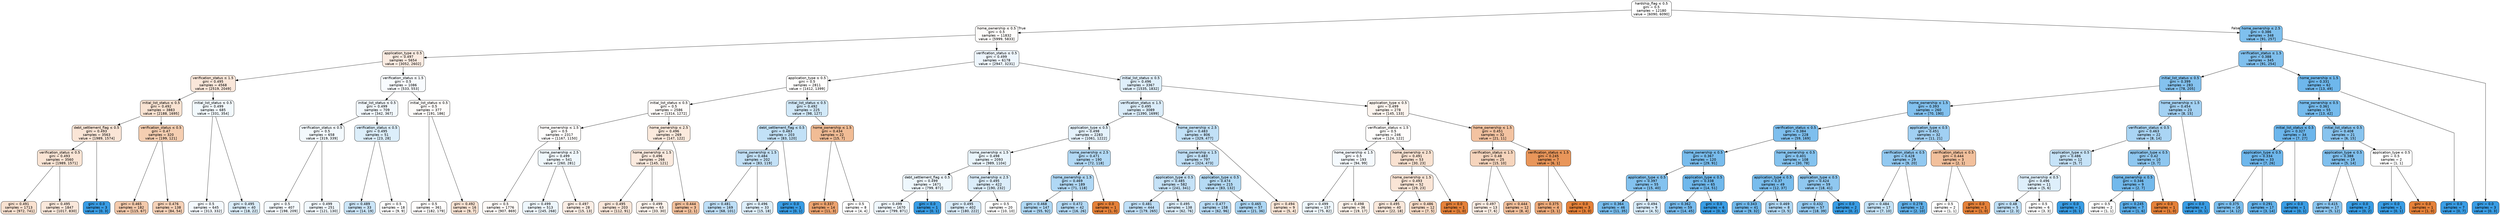 digraph Tree {
node [shape=box, style="filled, rounded", color="black", fontname="helvetica"] ;
graph [ranksep=equally, splines=polyline] ;
edge [fontname="helvetica"] ;
0 [label=<hardship_flag &le; 0.5<br/>gini = 0.5<br/>samples = 12180<br/>value = [6090, 6090]>, fillcolor="#ffffff"] ;
1 [label=<home_ownership &le; 0.5<br/>gini = 0.5<br/>samples = 11832<br/>value = [5999, 5833]>, fillcolor="#fefcfa"] ;
0 -> 1 [labeldistance=2.5, labelangle=45, headlabel="True"] ;
2 [label=<application_type &le; 0.5<br/>gini = 0.497<br/>samples = 5654<br/>value = [3052, 2602]>, fillcolor="#fbece2"] ;
1 -> 2 ;
3 [label=<verification_status &le; 1.5<br/>gini = 0.495<br/>samples = 4568<br/>value = [2519, 2049]>, fillcolor="#fae7da"] ;
2 -> 3 ;
4 [label=<initial_list_status &le; 0.5<br/>gini = 0.492<br/>samples = 3883<br/>value = [2188, 1695]>, fillcolor="#f9e3d2"] ;
3 -> 4 ;
5 [label=<debt_settlement_flag &le; 0.5<br/>gini = 0.493<br/>samples = 3563<br/>value = [1989, 1574]>, fillcolor="#fae5d6"] ;
4 -> 5 ;
6 [label=<verification_status &le; 0.5<br/>gini = 0.493<br/>samples = 3560<br/>value = [1989, 1571]>, fillcolor="#fae5d5"] ;
5 -> 6 ;
7 [label=<gini = 0.491<br/>samples = 1713<br/>value = [972, 741]>, fillcolor="#f9e1d0"] ;
6 -> 7 ;
8 [label=<gini = 0.495<br/>samples = 1847<br/>value = [1017, 830]>, fillcolor="#fae8db"] ;
6 -> 8 ;
9 [label=<gini = 0.0<br/>samples = 3<br/>value = [0, 3]>, fillcolor="#399de5"] ;
5 -> 9 ;
10 [label=<verification_status &le; 0.5<br/>gini = 0.47<br/>samples = 320<br/>value = [199, 121]>, fillcolor="#f5ceb1"] ;
4 -> 10 ;
11 [label=<gini = 0.465<br/>samples = 182<br/>value = [115, 67]>, fillcolor="#f4caac"] ;
10 -> 11 ;
12 [label=<gini = 0.476<br/>samples = 138<br/>value = [84, 54]>, fillcolor="#f6d2b8"] ;
10 -> 12 ;
13 [label=<initial_list_status &le; 0.5<br/>gini = 0.499<br/>samples = 685<br/>value = [331, 354]>, fillcolor="#f2f9fd"] ;
3 -> 13 ;
14 [label=<gini = 0.5<br/>samples = 645<br/>value = [313, 332]>, fillcolor="#f4f9fe"] ;
13 -> 14 ;
15 [label=<gini = 0.495<br/>samples = 40<br/>value = [18, 22]>, fillcolor="#dbedfa"] ;
13 -> 15 ;
16 [label=<verification_status &le; 1.5<br/>gini = 0.5<br/>samples = 1086<br/>value = [533, 553]>, fillcolor="#f8fbfe"] ;
2 -> 16 ;
17 [label=<initial_list_status &le; 0.5<br/>gini = 0.499<br/>samples = 709<br/>value = [342, 367]>, fillcolor="#f2f8fd"] ;
16 -> 17 ;
18 [label=<verification_status &le; 0.5<br/>gini = 0.5<br/>samples = 658<br/>value = [319, 339]>, fillcolor="#f3f9fd"] ;
17 -> 18 ;
19 [label=<gini = 0.5<br/>samples = 407<br/>value = [198, 209]>, fillcolor="#f5fafe"] ;
18 -> 19 ;
20 [label=<gini = 0.499<br/>samples = 251<br/>value = [121, 130]>, fillcolor="#f1f8fd"] ;
18 -> 20 ;
21 [label=<verification_status &le; 0.5<br/>gini = 0.495<br/>samples = 51<br/>value = [23, 28]>, fillcolor="#dceefa"] ;
17 -> 21 ;
22 [label=<gini = 0.489<br/>samples = 33<br/>value = [14, 19]>, fillcolor="#cbe5f8"] ;
21 -> 22 ;
23 [label=<gini = 0.5<br/>samples = 18<br/>value = [9, 9]>, fillcolor="#ffffff"] ;
21 -> 23 ;
24 [label=<initial_list_status &le; 0.5<br/>gini = 0.5<br/>samples = 377<br/>value = [191, 186]>, fillcolor="#fefcfa"] ;
16 -> 24 ;
25 [label=<gini = 0.5<br/>samples = 361<br/>value = [182, 179]>, fillcolor="#fffdfc"] ;
24 -> 25 ;
26 [label=<gini = 0.492<br/>samples = 16<br/>value = [9, 7]>, fillcolor="#f9e3d3"] ;
24 -> 26 ;
27 [label=<verification_status &le; 0.5<br/>gini = 0.499<br/>samples = 6178<br/>value = [2947, 3231]>, fillcolor="#eef6fd"] ;
1 -> 27 ;
28 [label=<application_type &le; 0.5<br/>gini = 0.5<br/>samples = 2811<br/>value = [1412, 1399]>, fillcolor="#fffefd"] ;
27 -> 28 ;
29 [label=<initial_list_status &le; 0.5<br/>gini = 0.5<br/>samples = 2586<br/>value = [1314, 1272]>, fillcolor="#fefbf9"] ;
28 -> 29 ;
30 [label=<home_ownership &le; 1.5<br/>gini = 0.5<br/>samples = 2317<br/>value = [1167, 1150]>, fillcolor="#fffdfc"] ;
29 -> 30 ;
31 [label=<gini = 0.5<br/>samples = 1776<br/>value = [907, 869]>, fillcolor="#fefaf7"] ;
30 -> 31 ;
32 [label=<home_ownership &le; 2.5<br/>gini = 0.499<br/>samples = 541<br/>value = [260, 281]>, fillcolor="#f0f8fd"] ;
30 -> 32 ;
33 [label=<gini = 0.499<br/>samples = 513<br/>value = [245, 268]>, fillcolor="#eef7fd"] ;
32 -> 33 ;
34 [label=<gini = 0.497<br/>samples = 28<br/>value = [15, 13]>, fillcolor="#fceee5"] ;
32 -> 34 ;
35 [label=<home_ownership &le; 2.5<br/>gini = 0.496<br/>samples = 269<br/>value = [147, 122]>, fillcolor="#fbeadd"] ;
29 -> 35 ;
36 [label=<home_ownership &le; 1.5<br/>gini = 0.496<br/>samples = 266<br/>value = [145, 121]>, fillcolor="#fbeade"] ;
35 -> 36 ;
37 [label=<gini = 0.495<br/>samples = 203<br/>value = [112, 91]>, fillcolor="#fae7da"] ;
36 -> 37 ;
38 [label=<gini = 0.499<br/>samples = 63<br/>value = [33, 30]>, fillcolor="#fdf4ed"] ;
36 -> 38 ;
39 [label=<gini = 0.444<br/>samples = 3<br/>value = [2, 1]>, fillcolor="#f2c09c"] ;
35 -> 39 ;
40 [label=<initial_list_status &le; 0.5<br/>gini = 0.492<br/>samples = 225<br/>value = [98, 127]>, fillcolor="#d2e9f9"] ;
28 -> 40 ;
41 [label=<debt_settlement_flag &le; 0.5<br/>gini = 0.483<br/>samples = 203<br/>value = [83, 120]>, fillcolor="#c2e1f7"] ;
40 -> 41 ;
42 [label=<home_ownership &le; 1.5<br/>gini = 0.484<br/>samples = 202<br/>value = [83, 119]>, fillcolor="#c3e1f7"] ;
41 -> 42 ;
43 [label=<gini = 0.481<br/>samples = 169<br/>value = [68, 101]>, fillcolor="#bedff7"] ;
42 -> 43 ;
44 [label=<gini = 0.496<br/>samples = 33<br/>value = [15, 18]>, fillcolor="#deeffb"] ;
42 -> 44 ;
45 [label=<gini = 0.0<br/>samples = 1<br/>value = [0, 1]>, fillcolor="#399de5"] ;
41 -> 45 ;
46 [label=<home_ownership &le; 1.5<br/>gini = 0.434<br/>samples = 22<br/>value = [15, 7]>, fillcolor="#f1bc95"] ;
40 -> 46 ;
47 [label=<gini = 0.337<br/>samples = 14<br/>value = [11, 3]>, fillcolor="#eca36f"] ;
46 -> 47 ;
48 [label=<gini = 0.5<br/>samples = 8<br/>value = [4, 4]>, fillcolor="#ffffff"] ;
46 -> 48 ;
49 [label=<initial_list_status &le; 0.5<br/>gini = 0.496<br/>samples = 3367<br/>value = [1535, 1832]>, fillcolor="#dfeffb"] ;
27 -> 49 ;
50 [label=<verification_status &le; 1.5<br/>gini = 0.495<br/>samples = 3089<br/>value = [1390, 1699]>, fillcolor="#dbedfa"] ;
49 -> 50 ;
51 [label=<application_type &le; 0.5<br/>gini = 0.498<br/>samples = 2283<br/>value = [1061, 1222]>, fillcolor="#e5f2fc"] ;
50 -> 51 ;
52 [label=<home_ownership &le; 1.5<br/>gini = 0.498<br/>samples = 2093<br/>value = [989, 1104]>, fillcolor="#eaf5fc"] ;
51 -> 52 ;
53 [label=<debt_settlement_flag &le; 0.5<br/>gini = 0.499<br/>samples = 1671<br/>value = [799, 872]>, fillcolor="#eef7fd"] ;
52 -> 53 ;
54 [label=<gini = 0.499<br/>samples = 1670<br/>value = [799, 871]>, fillcolor="#eff7fd"] ;
53 -> 54 ;
55 [label=<gini = 0.0<br/>samples = 1<br/>value = [0, 1]>, fillcolor="#399de5"] ;
53 -> 55 ;
56 [label=<home_ownership &le; 2.5<br/>gini = 0.495<br/>samples = 422<br/>value = [190, 232]>, fillcolor="#dbedfa"] ;
52 -> 56 ;
57 [label=<gini = 0.495<br/>samples = 402<br/>value = [180, 222]>, fillcolor="#daecfa"] ;
56 -> 57 ;
58 [label=<gini = 0.5<br/>samples = 20<br/>value = [10, 10]>, fillcolor="#ffffff"] ;
56 -> 58 ;
59 [label=<home_ownership &le; 2.5<br/>gini = 0.471<br/>samples = 190<br/>value = [72, 118]>, fillcolor="#b2d9f5"] ;
51 -> 59 ;
60 [label=<home_ownership &le; 1.5<br/>gini = 0.469<br/>samples = 189<br/>value = [71, 118]>, fillcolor="#b0d8f5"] ;
59 -> 60 ;
61 [label=<gini = 0.468<br/>samples = 147<br/>value = [55, 92]>, fillcolor="#afd8f5"] ;
60 -> 61 ;
62 [label=<gini = 0.472<br/>samples = 42<br/>value = [16, 26]>, fillcolor="#b3d9f5"] ;
60 -> 62 ;
63 [label=<gini = 0.0<br/>samples = 1<br/>value = [1, 0]>, fillcolor="#e58139"] ;
59 -> 63 ;
64 [label=<home_ownership &le; 2.5<br/>gini = 0.483<br/>samples = 806<br/>value = [329, 477]>, fillcolor="#c2e1f7"] ;
50 -> 64 ;
65 [label=<home_ownership &le; 1.5<br/>gini = 0.483<br/>samples = 797<br/>value = [324, 473]>, fillcolor="#c1e0f7"] ;
64 -> 65 ;
66 [label=<application_type &le; 0.5<br/>gini = 0.485<br/>samples = 582<br/>value = [241, 341]>, fillcolor="#c5e2f7"] ;
65 -> 66 ;
67 [label=<gini = 0.481<br/>samples = 444<br/>value = [179, 265]>, fillcolor="#bfdff7"] ;
66 -> 67 ;
68 [label=<gini = 0.495<br/>samples = 138<br/>value = [62, 76]>, fillcolor="#dbedfa"] ;
66 -> 68 ;
69 [label=<application_type &le; 0.5<br/>gini = 0.474<br/>samples = 215<br/>value = [83, 132]>, fillcolor="#b5dbf5"] ;
65 -> 69 ;
70 [label=<gini = 0.477<br/>samples = 158<br/>value = [62, 96]>, fillcolor="#b9dcf6"] ;
69 -> 70 ;
71 [label=<gini = 0.465<br/>samples = 57<br/>value = [21, 36]>, fillcolor="#acd6f4"] ;
69 -> 71 ;
72 [label=<gini = 0.494<br/>samples = 9<br/>value = [5, 4]>, fillcolor="#fae6d7"] ;
64 -> 72 ;
73 [label=<application_type &le; 0.5<br/>gini = 0.499<br/>samples = 278<br/>value = [145, 133]>, fillcolor="#fdf5ef"] ;
49 -> 73 ;
74 [label=<verification_status &le; 1.5<br/>gini = 0.5<br/>samples = 246<br/>value = [124, 122]>, fillcolor="#fffdfc"] ;
73 -> 74 ;
75 [label=<home_ownership &le; 1.5<br/>gini = 0.5<br/>samples = 193<br/>value = [94, 99]>, fillcolor="#f5fafe"] ;
74 -> 75 ;
76 [label=<gini = 0.499<br/>samples = 157<br/>value = [75, 82]>, fillcolor="#eef7fd"] ;
75 -> 76 ;
77 [label=<gini = 0.498<br/>samples = 36<br/>value = [19, 17]>, fillcolor="#fcf2ea"] ;
75 -> 77 ;
78 [label=<home_ownership &le; 2.5<br/>gini = 0.491<br/>samples = 53<br/>value = [30, 23]>, fillcolor="#f9e2d1"] ;
74 -> 78 ;
79 [label=<home_ownership &le; 1.5<br/>gini = 0.493<br/>samples = 52<br/>value = [29, 23]>, fillcolor="#fae5d6"] ;
78 -> 79 ;
80 [label=<gini = 0.495<br/>samples = 40<br/>value = [22, 18]>, fillcolor="#fae8db"] ;
79 -> 80 ;
81 [label=<gini = 0.486<br/>samples = 12<br/>value = [7, 5]>, fillcolor="#f8dbc6"] ;
79 -> 81 ;
82 [label=<gini = 0.0<br/>samples = 1<br/>value = [1, 0]>, fillcolor="#e58139"] ;
78 -> 82 ;
83 [label=<home_ownership &le; 1.5<br/>gini = 0.451<br/>samples = 32<br/>value = [21, 11]>, fillcolor="#f3c3a1"] ;
73 -> 83 ;
84 [label=<verification_status &le; 1.5<br/>gini = 0.48<br/>samples = 25<br/>value = [15, 10]>, fillcolor="#f6d5bd"] ;
83 -> 84 ;
85 [label=<gini = 0.497<br/>samples = 13<br/>value = [7, 6]>, fillcolor="#fbede3"] ;
84 -> 85 ;
86 [label=<gini = 0.444<br/>samples = 12<br/>value = [8, 4]>, fillcolor="#f2c09c"] ;
84 -> 86 ;
87 [label=<verification_status &le; 1.5<br/>gini = 0.245<br/>samples = 7<br/>value = [6, 1]>, fillcolor="#e9965a"] ;
83 -> 87 ;
88 [label=<gini = 0.375<br/>samples = 4<br/>value = [3, 1]>, fillcolor="#eeab7b"] ;
87 -> 88 ;
89 [label=<gini = 0.0<br/>samples = 3<br/>value = [3, 0]>, fillcolor="#e58139"] ;
87 -> 89 ;
90 [label=<home_ownership &le; 2.5<br/>gini = 0.386<br/>samples = 348<br/>value = [91, 257]>, fillcolor="#7fc0ee"] ;
0 -> 90 [labeldistance=2.5, labelangle=-45, headlabel="False"] ;
91 [label=<verification_status &le; 1.5<br/>gini = 0.388<br/>samples = 345<br/>value = [91, 254]>, fillcolor="#80c0ee"] ;
90 -> 91 ;
92 [label=<initial_list_status &le; 0.5<br/>gini = 0.399<br/>samples = 283<br/>value = [78, 205]>, fillcolor="#84c2ef"] ;
91 -> 92 ;
93 [label=<home_ownership &le; 1.5<br/>gini = 0.393<br/>samples = 260<br/>value = [70, 190]>, fillcolor="#82c1ef"] ;
92 -> 93 ;
94 [label=<verification_status &le; 0.5<br/>gini = 0.384<br/>samples = 228<br/>value = [59, 169]>, fillcolor="#7ebfee"] ;
93 -> 94 ;
95 [label=<home_ownership &le; 0.5<br/>gini = 0.367<br/>samples = 120<br/>value = [29, 91]>, fillcolor="#78bced"] ;
94 -> 95 ;
96 [label=<application_type &le; 0.5<br/>gini = 0.397<br/>samples = 55<br/>value = [15, 40]>, fillcolor="#83c2ef"] ;
95 -> 96 ;
97 [label=<gini = 0.364<br/>samples = 46<br/>value = [11, 35]>, fillcolor="#77bced"] ;
96 -> 97 ;
98 [label=<gini = 0.494<br/>samples = 9<br/>value = [4, 5]>, fillcolor="#d7ebfa"] ;
96 -> 98 ;
99 [label=<application_type &le; 0.5<br/>gini = 0.338<br/>samples = 65<br/>value = [14, 51]>, fillcolor="#6fb8ec"] ;
95 -> 99 ;
100 [label=<gini = 0.362<br/>samples = 59<br/>value = [14, 45]>, fillcolor="#77bbed"] ;
99 -> 100 ;
101 [label=<gini = 0.0<br/>samples = 6<br/>value = [0, 6]>, fillcolor="#399de5"] ;
99 -> 101 ;
102 [label=<home_ownership &le; 0.5<br/>gini = 0.401<br/>samples = 108<br/>value = [30, 78]>, fillcolor="#85c3ef"] ;
94 -> 102 ;
103 [label=<application_type &le; 0.5<br/>gini = 0.37<br/>samples = 49<br/>value = [12, 37]>, fillcolor="#79bded"] ;
102 -> 103 ;
104 [label=<gini = 0.343<br/>samples = 41<br/>value = [9, 32]>, fillcolor="#71b9ec"] ;
103 -> 104 ;
105 [label=<gini = 0.469<br/>samples = 8<br/>value = [3, 5]>, fillcolor="#b0d8f5"] ;
103 -> 105 ;
106 [label=<application_type &le; 0.5<br/>gini = 0.424<br/>samples = 59<br/>value = [18, 41]>, fillcolor="#90c8f0"] ;
102 -> 106 ;
107 [label=<gini = 0.432<br/>samples = 57<br/>value = [18, 39]>, fillcolor="#94caf1"] ;
106 -> 107 ;
108 [label=<gini = 0.0<br/>samples = 2<br/>value = [0, 2]>, fillcolor="#399de5"] ;
106 -> 108 ;
109 [label=<application_type &le; 0.5<br/>gini = 0.451<br/>samples = 32<br/>value = [11, 21]>, fillcolor="#a1d0f3"] ;
93 -> 109 ;
110 [label=<verification_status &le; 0.5<br/>gini = 0.428<br/>samples = 29<br/>value = [9, 20]>, fillcolor="#92c9f1"] ;
109 -> 110 ;
111 [label=<gini = 0.484<br/>samples = 17<br/>value = [7, 10]>, fillcolor="#c4e2f7"] ;
110 -> 111 ;
112 [label=<gini = 0.278<br/>samples = 12<br/>value = [2, 10]>, fillcolor="#61b1ea"] ;
110 -> 112 ;
113 [label=<verification_status &le; 0.5<br/>gini = 0.444<br/>samples = 3<br/>value = [2, 1]>, fillcolor="#f2c09c"] ;
109 -> 113 ;
114 [label=<gini = 0.5<br/>samples = 2<br/>value = [1, 1]>, fillcolor="#ffffff"] ;
113 -> 114 ;
115 [label=<gini = 0.0<br/>samples = 1<br/>value = [1, 0]>, fillcolor="#e58139"] ;
113 -> 115 ;
116 [label=<home_ownership &le; 1.5<br/>gini = 0.454<br/>samples = 23<br/>value = [8, 15]>, fillcolor="#a3d1f3"] ;
92 -> 116 ;
117 [label=<verification_status &le; 0.5<br/>gini = 0.463<br/>samples = 22<br/>value = [8, 14]>, fillcolor="#aad5f4"] ;
116 -> 117 ;
118 [label=<application_type &le; 0.5<br/>gini = 0.486<br/>samples = 12<br/>value = [5, 7]>, fillcolor="#c6e3f8"] ;
117 -> 118 ;
119 [label=<home_ownership &le; 0.5<br/>gini = 0.496<br/>samples = 11<br/>value = [5, 6]>, fillcolor="#deeffb"] ;
118 -> 119 ;
120 [label=<gini = 0.48<br/>samples = 5<br/>value = [2, 3]>, fillcolor="#bddef6"] ;
119 -> 120 ;
121 [label=<gini = 0.5<br/>samples = 6<br/>value = [3, 3]>, fillcolor="#ffffff"] ;
119 -> 121 ;
122 [label=<gini = 0.0<br/>samples = 1<br/>value = [0, 1]>, fillcolor="#399de5"] ;
118 -> 122 ;
123 [label=<application_type &le; 0.5<br/>gini = 0.42<br/>samples = 10<br/>value = [3, 7]>, fillcolor="#8ec7f0"] ;
117 -> 123 ;
124 [label=<home_ownership &le; 0.5<br/>gini = 0.346<br/>samples = 9<br/>value = [2, 7]>, fillcolor="#72b9ec"] ;
123 -> 124 ;
125 [label=<gini = 0.5<br/>samples = 2<br/>value = [1, 1]>, fillcolor="#ffffff"] ;
124 -> 125 ;
126 [label=<gini = 0.245<br/>samples = 7<br/>value = [1, 6]>, fillcolor="#5aade9"] ;
124 -> 126 ;
127 [label=<gini = 0.0<br/>samples = 1<br/>value = [1, 0]>, fillcolor="#e58139"] ;
123 -> 127 ;
128 [label=<gini = 0.0<br/>samples = 1<br/>value = [0, 1]>, fillcolor="#399de5"] ;
116 -> 128 ;
129 [label=<home_ownership &le; 1.5<br/>gini = 0.331<br/>samples = 62<br/>value = [13, 49]>, fillcolor="#6eb7ec"] ;
91 -> 129 ;
130 [label=<home_ownership &le; 0.5<br/>gini = 0.361<br/>samples = 55<br/>value = [13, 42]>, fillcolor="#76bbed"] ;
129 -> 130 ;
131 [label=<initial_list_status &le; 0.5<br/>gini = 0.327<br/>samples = 34<br/>value = [7, 27]>, fillcolor="#6cb6ec"] ;
130 -> 131 ;
132 [label=<application_type &le; 0.5<br/>gini = 0.334<br/>samples = 33<br/>value = [7, 26]>, fillcolor="#6eb7ec"] ;
131 -> 132 ;
133 [label=<gini = 0.375<br/>samples = 16<br/>value = [4, 12]>, fillcolor="#7bbeee"] ;
132 -> 133 ;
134 [label=<gini = 0.291<br/>samples = 17<br/>value = [3, 14]>, fillcolor="#63b2eb"] ;
132 -> 134 ;
135 [label=<gini = 0.0<br/>samples = 1<br/>value = [0, 1]>, fillcolor="#399de5"] ;
131 -> 135 ;
136 [label=<initial_list_status &le; 0.5<br/>gini = 0.408<br/>samples = 21<br/>value = [6, 15]>, fillcolor="#88c4ef"] ;
130 -> 136 ;
137 [label=<application_type &le; 0.5<br/>gini = 0.388<br/>samples = 19<br/>value = [5, 14]>, fillcolor="#80c0ee"] ;
136 -> 137 ;
138 [label=<gini = 0.415<br/>samples = 17<br/>value = [5, 12]>, fillcolor="#8bc6f0"] ;
137 -> 138 ;
139 [label=<gini = 0.0<br/>samples = 2<br/>value = [0, 2]>, fillcolor="#399de5"] ;
137 -> 139 ;
140 [label=<application_type &le; 0.5<br/>gini = 0.5<br/>samples = 2<br/>value = [1, 1]>, fillcolor="#ffffff"] ;
136 -> 140 ;
141 [label=<gini = 0.0<br/>samples = 1<br/>value = [0, 1]>, fillcolor="#399de5"] ;
140 -> 141 ;
142 [label=<gini = 0.0<br/>samples = 1<br/>value = [1, 0]>, fillcolor="#e58139"] ;
140 -> 142 ;
143 [label=<gini = 0.0<br/>samples = 7<br/>value = [0, 7]>, fillcolor="#399de5"] ;
129 -> 143 ;
144 [label=<gini = 0.0<br/>samples = 3<br/>value = [0, 3]>, fillcolor="#399de5"] ;
90 -> 144 ;
{rank=same ; 0} ;
{rank=same ; 1; 90} ;
{rank=same ; 2; 27; 91} ;
{rank=same ; 3; 16; 28; 49; 92; 129} ;
{rank=same ; 4; 13; 17; 24; 29; 40; 50; 73; 93; 116; 130} ;
{rank=same ; 5; 10; 18; 21; 30; 35; 41; 46; 51; 64; 74; 83; 94; 109; 117; 131; 136} ;
{rank=same ; 6; 32; 36; 42; 52; 59; 65; 75; 78; 84; 87; 95; 102; 110; 113; 118; 123; 132; 137; 140} ;
{rank=same ; 53; 56; 60; 66; 69; 79; 96; 99; 103; 106; 119; 124} ;
{rank=same ; 7; 8; 9; 11; 12; 14; 15; 19; 20; 22; 23; 25; 26; 31; 33; 34; 37; 38; 39; 43; 44; 45; 47; 48; 54; 55; 57; 58; 61; 62; 63; 67; 68; 70; 71; 72; 76; 77; 80; 81; 82; 85; 86; 88; 89; 97; 98; 100; 101; 104; 105; 107; 108; 111; 112; 114; 115; 120; 121; 122; 125; 126; 127; 128; 133; 134; 135; 138; 139; 141; 142; 143; 144} ;
}